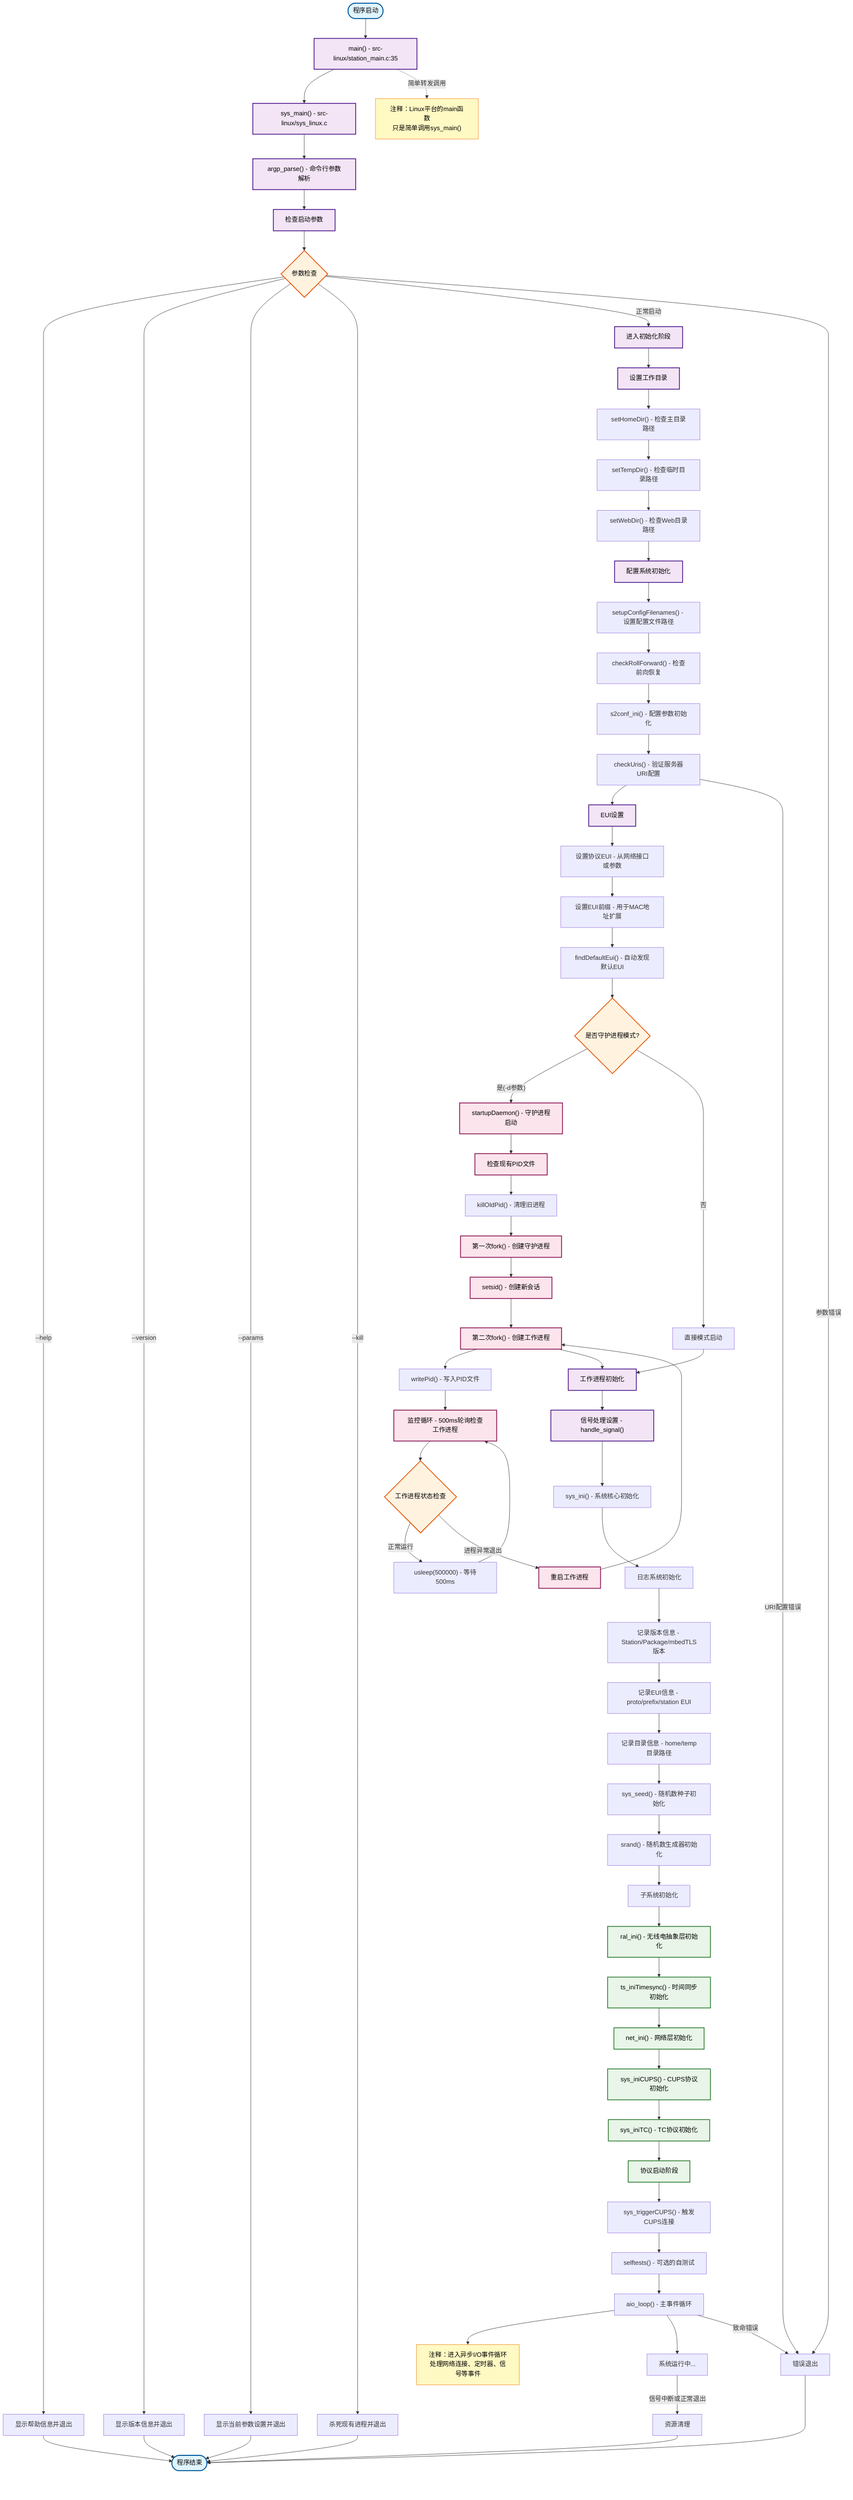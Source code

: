 flowchart TD
    %% 系统启动流程图 - 从main函数到各模块初始化的完整过程
    
    Start([程序启动]) --> Main["main() - src-linux/station_main.c:35"]
    
    %% 主函数调用系统主函数
    Main --> SysMain["sys_main() - src-linux/sys_linux.c"]
    Main -.->|"简单转发调用"| MainNote["注释：Linux平台的main函数<br/>只是简单调用sys_main()"]
    
    %% 参数解析阶段
    SysMain --> ArgParse["argp_parse() - 命令行参数解析"]
    ArgParse --> CheckParams["检查启动参数"]
    CheckParams --> ParamOptions{参数检查}
    
    %% 不同的参数处理分支
    ParamOptions -->|"--help"| ShowHelp["显示帮助信息并退出"]
    ParamOptions -->|"--version"| ShowVersion["显示版本信息并退出"]  
    ParamOptions -->|"--params"| ShowParams["显示当前参数设置并退出"]
    ParamOptions -->|"--kill"| KillOld["杀死现有进程并退出"]
    ParamOptions -->|"正常启动"| InitPhase["进入初始化阶段"]
    
    %% 系统初始化阶段
    InitPhase --> DirSetup["设置工作目录"]
    DirSetup --> HomeDirCheck["setHomeDir() - 检查主目录路径"]
    HomeDirCheck --> TempDirCheck["setTempDir() - 检查临时目录路径"]
    TempDirCheck --> WebDirCheck["setWebDir() - 检查Web目录路径"]
    
    %% 配置文件系统初始化
    WebDirCheck --> ConfigSetup["配置系统初始化"]
    ConfigSetup --> ConfigFilenames["setupConfigFilenames() - 设置配置文件路径"]
    ConfigFilenames --> RollForward["checkRollForward() - 检查前向恢复"]
    RollForward --> S2ConfInit["s2conf_ini() - 配置参数初始化"]
    S2ConfInit --> URICheck["checkUris() - 验证服务器URI配置"]
    
    %% EUI（设备标识）设置
    URICheck --> EUISetup["EUI设置"]
    EUISetup --> ProtoEUI["设置协议EUI - 从网络接口或参数"]
    ProtoEUI --> PrefixEUI["设置EUI前缀 - 用于MAC地址扩展"]
    PrefixEUI --> FindDefaultEUI["findDefaultEui() - 自动发现默认EUI"]
    
    %% 守护进程模式检查
    FindDefaultEUI --> DaemonCheck{是否守护进程模式?}
    DaemonCheck -->|"是(-d参数)"| DaemonMode["startupDaemon() - 守护进程启动"]
    DaemonCheck -->|"否"| DirectMode["直接模式启动"]
    
    %% 守护进程启动流程
    DaemonMode --> PIDCheck["检查现有PID文件"]
    PIDCheck --> KillOldPID["killOldPid() - 清理旧进程"]
    KillOldPID --> FirstFork["第一次fork() - 创建守护进程"]
    FirstFork --> SetsidCall["setsid() - 创建新会话"]
    SetsidCall --> SecondFork["第二次fork() - 创建工作进程"]
    SecondFork --> WritePID["writePid() - 写入PID文件"]
    WritePID --> MonitorLoop["监控循环 - 500ms轮询检查工作进程"]
    
    %% 直接模式或工作进程启动
    DirectMode --> WorkerInit["工作进程初始化"]
    SecondFork --> WorkerInit
    
    %% 工作进程核心初始化
    WorkerInit --> SignalSetup["信号处理设置 - handle_signal()"]
    SignalSetup --> SysIni["sys_ini() - 系统核心初始化"]
    
    %% 系统核心初始化详细步骤
    SysIni --> LogInit["日志系统初始化"]
    LogInit --> VersionLog["记录版本信息 - Station/Package/mbedTLS版本"]
    VersionLog --> EUILog["记录EUI信息 - proto/prefix/station EUI"]
    EUILog --> DirLog["记录目录信息 - home/temp目录路径"]
    DirLog --> SeedInit["sys_seed() - 随机数种子初始化"]
    SeedInit --> RandInit["srand() - 随机数生成器初始化"]
    
    %% 子系统初始化
    RandInit --> SubsystemInit["子系统初始化"]
    SubsystemInit --> RALInit["ral_ini() - 无线电抽象层初始化"]
    RALInit --> TimesyncInit["ts_iniTimesync() - 时间同步初始化"]
    TimesyncInit --> NetInit["net_ini() - 网络层初始化"]
    NetInit --> CUPSInit["sys_iniCUPS() - CUPS协议初始化"]
    CUPSInit --> TCInit["sys_iniTC() - TC协议初始化"]
    
    %% 协议启动
    TCInit --> ProtocolStart["协议启动阶段"]
    ProtocolStart --> CUPSTrigger["sys_triggerCUPS() - 触发CUPS连接"]
    CUPSTrigger --> SelfTest["selftests() - 可选的自测试"]
    SelfTest --> EventLoop["aio_loop() - 主事件循环"]
    
    %% 主事件循环
    EventLoop --> LoopNote["注释：进入异步I/O事件循环<br/>处理网络连接、定时器、信号等事件"]
    EventLoop --> Running["系统运行中..."]
    
    %% 监控循环处理
    MonitorLoop --> WorkerCheck{工作进程状态检查}
    WorkerCheck -->|"正常运行"| SleepWait["usleep(500000) - 等待500ms"]
    SleepWait --> MonitorLoop
    WorkerCheck -->|"进程异常退出"| RestartWorker["重启工作进程"]
    RestartWorker --> SecondFork
    
    %% 错误处理
    ParamOptions -->|"参数错误"| ErrorExit["错误退出"]
    URICheck -->|"URI配置错误"| ErrorExit
    EventLoop -->|"致命错误"| ErrorExit
    ErrorExit --> End([程序结束])
    
    %% 正常退出
    Running -->|"信号中断或正常退出"| Cleanup["资源清理"]
    Cleanup --> End
    ShowHelp --> End
    ShowVersion --> End
    ShowParams --> End
    KillOld --> End
    
    %% 样式定义
    classDef startEnd fill:#e1f5fe,stroke:#01579b,stroke-width:2px,color:#000
    classDef process fill:#f3e5f5,stroke:#4a148c,stroke-width:2px,color:#000
    classDef decision fill:#fff3e0,stroke:#e65100,stroke-width:2px,color:#000
    classDef subsystem fill:#e8f5e8,stroke:#2e7d32,stroke-width:2px,color:#000
    classDef daemon fill:#fce4ec,stroke:#880e4f,stroke-width:2px,color:#000
    classDef note fill:#fff9c4,stroke:#f57f17,stroke-width:1px,color:#000
    
    %% 应用样式
    class Start,End startEnd
    class Main,SysMain,ArgParse,CheckParams,InitPhase,DirSetup,ConfigSetup,EUISetup,WorkerInit,SignalSetup process
    class ParamOptions,DaemonCheck,WorkerCheck decision
    class RALInit,TimesyncInit,NetInit,CUPSInit,TCInit,ProtocolStart subsystem
    class DaemonMode,PIDCheck,FirstFork,SetsidCall,SecondFork,MonitorLoop,RestartWorker daemon
    class MainNote,LoopNote note